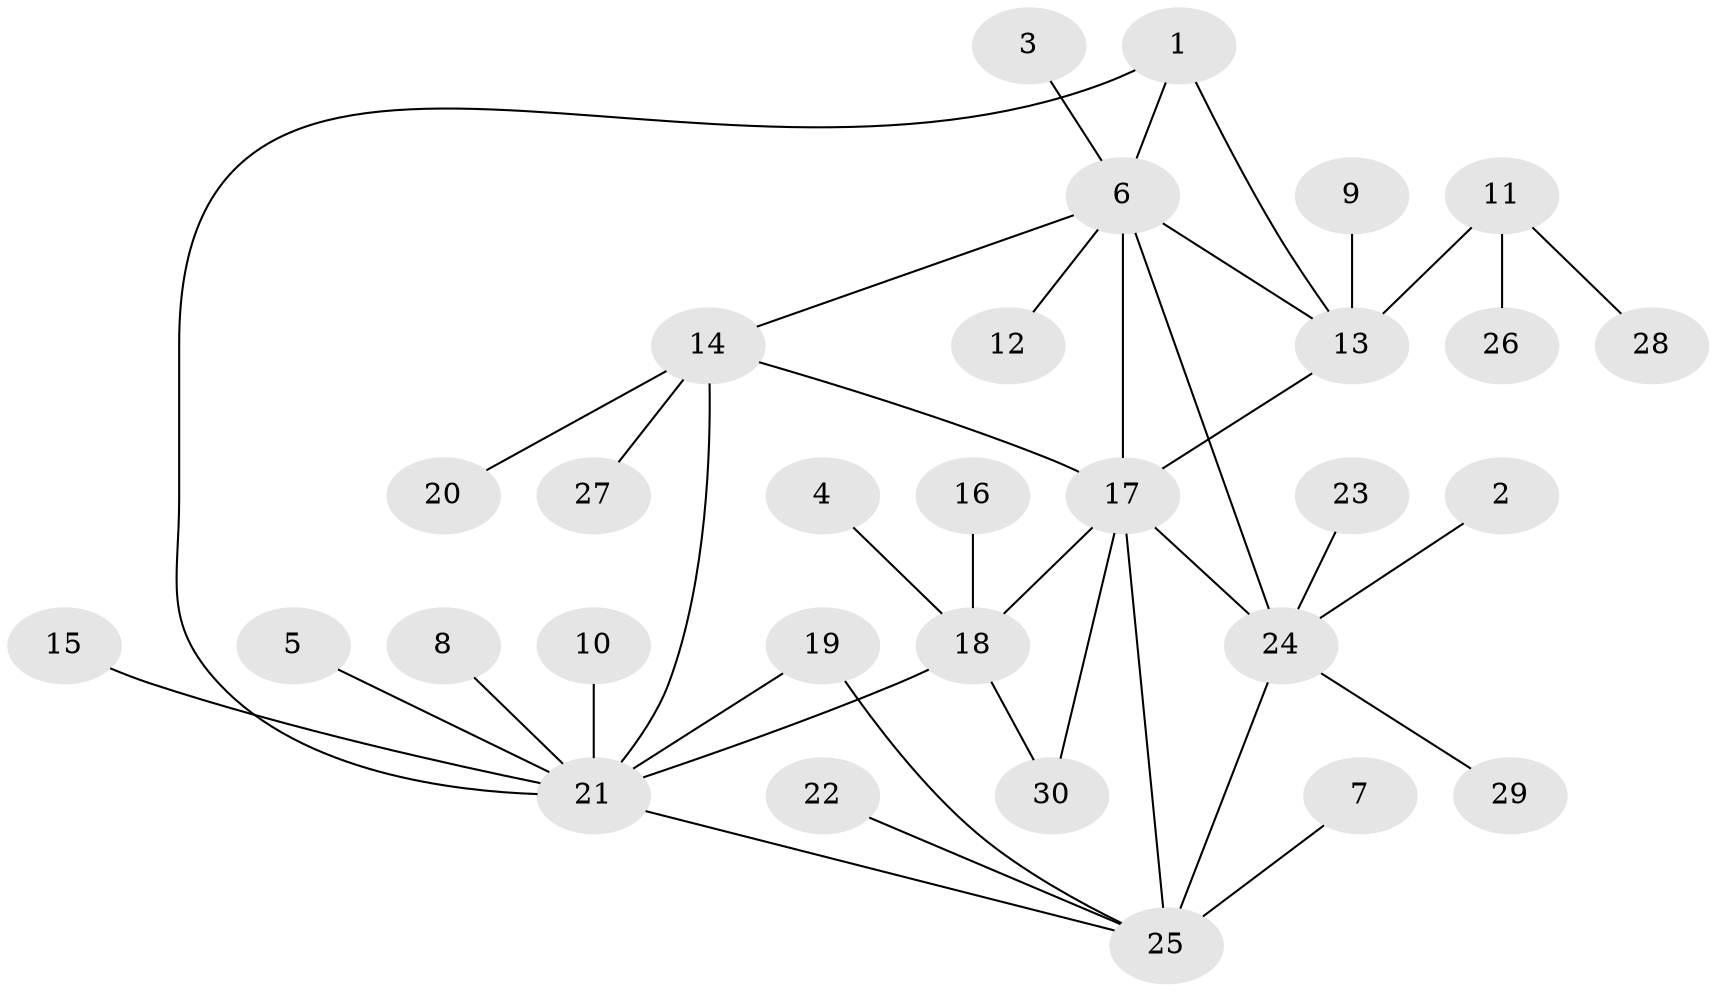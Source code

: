 // original degree distribution, {3: 0.1, 6: 0.05, 7: 0.06666666666666667, 5: 0.05, 4: 0.016666666666666666, 9: 0.016666666666666666, 1: 0.5666666666666667, 2: 0.13333333333333333}
// Generated by graph-tools (version 1.1) at 2025/50/03/09/25 03:50:30]
// undirected, 30 vertices, 39 edges
graph export_dot {
graph [start="1"]
  node [color=gray90,style=filled];
  1;
  2;
  3;
  4;
  5;
  6;
  7;
  8;
  9;
  10;
  11;
  12;
  13;
  14;
  15;
  16;
  17;
  18;
  19;
  20;
  21;
  22;
  23;
  24;
  25;
  26;
  27;
  28;
  29;
  30;
  1 -- 6 [weight=1.0];
  1 -- 13 [weight=1.0];
  1 -- 21 [weight=1.0];
  2 -- 24 [weight=1.0];
  3 -- 6 [weight=1.0];
  4 -- 18 [weight=1.0];
  5 -- 21 [weight=1.0];
  6 -- 12 [weight=1.0];
  6 -- 13 [weight=1.0];
  6 -- 14 [weight=1.0];
  6 -- 17 [weight=1.0];
  6 -- 24 [weight=1.0];
  7 -- 25 [weight=1.0];
  8 -- 21 [weight=1.0];
  9 -- 13 [weight=1.0];
  10 -- 21 [weight=1.0];
  11 -- 13 [weight=1.0];
  11 -- 26 [weight=1.0];
  11 -- 28 [weight=1.0];
  13 -- 17 [weight=1.0];
  14 -- 17 [weight=1.0];
  14 -- 20 [weight=1.0];
  14 -- 21 [weight=1.0];
  14 -- 27 [weight=1.0];
  15 -- 21 [weight=1.0];
  16 -- 18 [weight=1.0];
  17 -- 18 [weight=1.0];
  17 -- 24 [weight=1.0];
  17 -- 25 [weight=1.0];
  17 -- 30 [weight=1.0];
  18 -- 21 [weight=1.0];
  18 -- 30 [weight=1.0];
  19 -- 21 [weight=1.0];
  19 -- 25 [weight=1.0];
  21 -- 25 [weight=1.0];
  22 -- 25 [weight=1.0];
  23 -- 24 [weight=1.0];
  24 -- 25 [weight=2.0];
  24 -- 29 [weight=1.0];
}
